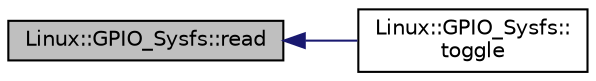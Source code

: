 digraph "Linux::GPIO_Sysfs::read"
{
 // INTERACTIVE_SVG=YES
  edge [fontname="Helvetica",fontsize="10",labelfontname="Helvetica",labelfontsize="10"];
  node [fontname="Helvetica",fontsize="10",shape=record];
  rankdir="LR";
  Node1 [label="Linux::GPIO_Sysfs::read",height=0.2,width=0.4,color="black", fillcolor="grey75", style="filled", fontcolor="black"];
  Node1 -> Node2 [dir="back",color="midnightblue",fontsize="10",style="solid",fontname="Helvetica"];
  Node2 [label="Linux::GPIO_Sysfs::\ltoggle",height=0.2,width=0.4,color="black", fillcolor="white", style="filled",URL="$classLinux_1_1GPIO__Sysfs.html#a177b39f5d66b147ddca0c0c45c84f66a"];
}
